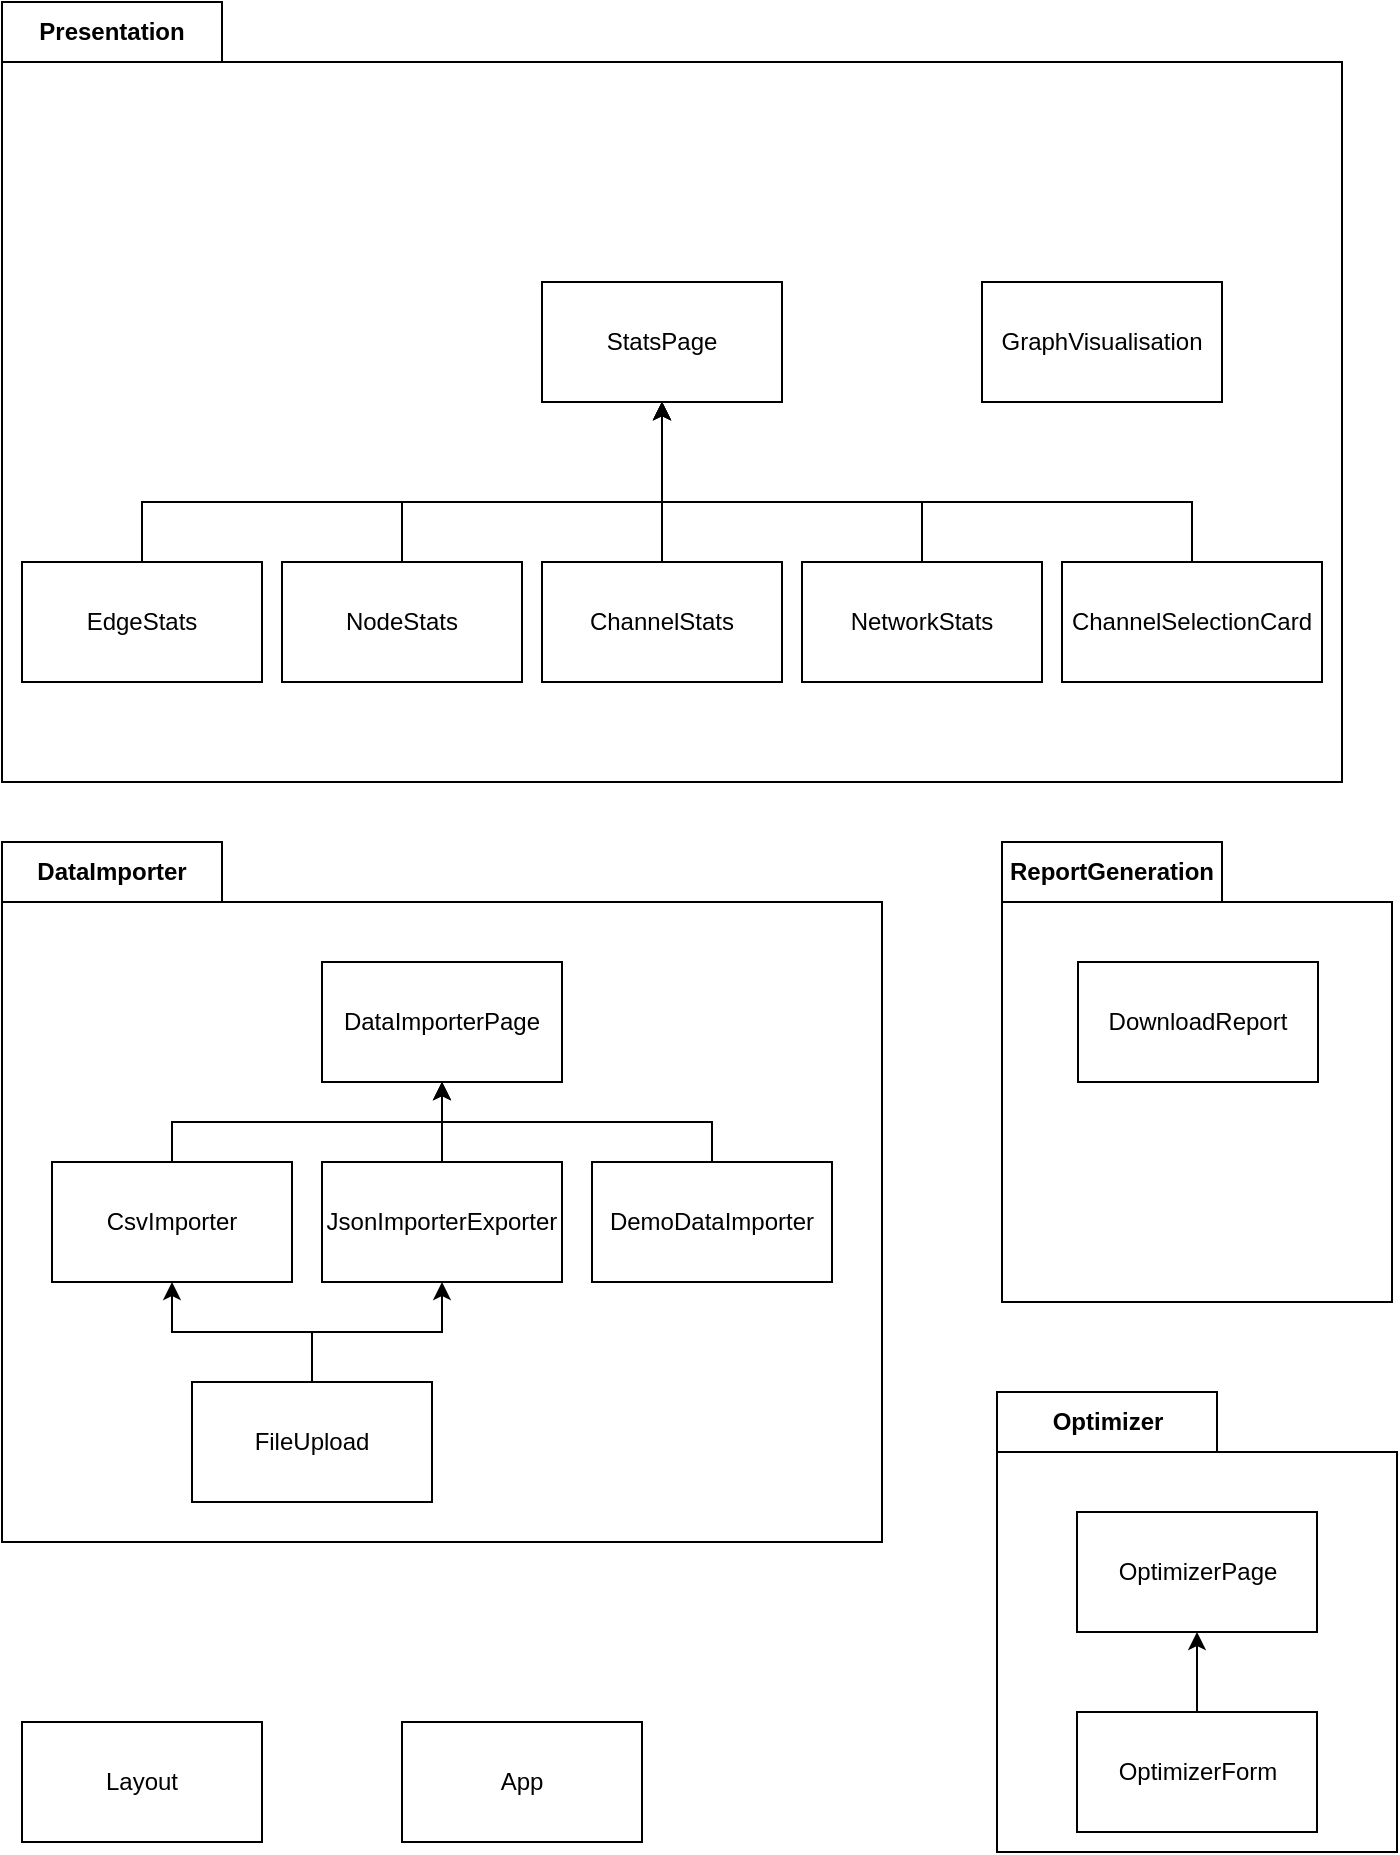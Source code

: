 <mxfile version="24.7.17">
  <diagram name="Page-1" id="RY3iYXmSxKGuXbKDtTaA">
    <mxGraphModel dx="1234" dy="1132" grid="1" gridSize="10" guides="1" tooltips="1" connect="1" arrows="1" fold="1" page="1" pageScale="1" pageWidth="850" pageHeight="1100" math="0" shadow="0">
      <root>
        <mxCell id="0" />
        <mxCell id="1" parent="0" />
        <mxCell id="M8xUp1EHTqxf8q_A0PdD-12" value="Presentation" style="shape=folder;fontStyle=1;tabWidth=110;tabHeight=30;tabPosition=left;html=1;boundedLbl=1;labelInHeader=1;container=1;collapsible=0;whiteSpace=wrap;" parent="1" vertex="1">
          <mxGeometry x="80" y="50" width="670" height="390" as="geometry" />
        </mxCell>
        <mxCell id="M8xUp1EHTqxf8q_A0PdD-13" value="" style="html=1;strokeColor=none;resizeWidth=1;resizeHeight=1;fillColor=none;part=1;connectable=0;allowArrows=0;deletable=0;whiteSpace=wrap;" parent="M8xUp1EHTqxf8q_A0PdD-12" vertex="1">
          <mxGeometry width="670" height="273" relative="1" as="geometry">
            <mxPoint y="30" as="offset" />
          </mxGeometry>
        </mxCell>
        <mxCell id="M8xUp1EHTqxf8q_A0PdD-1" value="StatsPage" style="rounded=0;whiteSpace=wrap;html=1;" parent="M8xUp1EHTqxf8q_A0PdD-12" vertex="1">
          <mxGeometry x="270" y="140" width="120" height="60" as="geometry" />
        </mxCell>
        <mxCell id="M8xUp1EHTqxf8q_A0PdD-15" style="edgeStyle=orthogonalEdgeStyle;rounded=0;orthogonalLoop=1;jettySize=auto;html=1;" parent="M8xUp1EHTqxf8q_A0PdD-12" source="M8xUp1EHTqxf8q_A0PdD-2" target="M8xUp1EHTqxf8q_A0PdD-1" edge="1">
          <mxGeometry relative="1" as="geometry">
            <Array as="points">
              <mxPoint x="200" y="250" />
              <mxPoint x="330" y="250" />
            </Array>
          </mxGeometry>
        </mxCell>
        <mxCell id="M8xUp1EHTqxf8q_A0PdD-2" value="NodeStats" style="rounded=0;whiteSpace=wrap;html=1;" parent="M8xUp1EHTqxf8q_A0PdD-12" vertex="1">
          <mxGeometry x="140" y="280" width="120" height="60" as="geometry" />
        </mxCell>
        <mxCell id="M8xUp1EHTqxf8q_A0PdD-14" style="edgeStyle=orthogonalEdgeStyle;rounded=0;orthogonalLoop=1;jettySize=auto;html=1;" parent="M8xUp1EHTqxf8q_A0PdD-12" source="M8xUp1EHTqxf8q_A0PdD-3" target="M8xUp1EHTqxf8q_A0PdD-1" edge="1">
          <mxGeometry relative="1" as="geometry">
            <Array as="points">
              <mxPoint x="70" y="250" />
              <mxPoint x="330" y="250" />
            </Array>
          </mxGeometry>
        </mxCell>
        <mxCell id="M8xUp1EHTqxf8q_A0PdD-3" value="EdgeStats" style="rounded=0;whiteSpace=wrap;html=1;" parent="M8xUp1EHTqxf8q_A0PdD-12" vertex="1">
          <mxGeometry x="10" y="280" width="120" height="60" as="geometry" />
        </mxCell>
        <mxCell id="M8xUp1EHTqxf8q_A0PdD-16" value="" style="edgeStyle=orthogonalEdgeStyle;rounded=0;orthogonalLoop=1;jettySize=auto;html=1;" parent="M8xUp1EHTqxf8q_A0PdD-12" source="M8xUp1EHTqxf8q_A0PdD-4" target="M8xUp1EHTqxf8q_A0PdD-1" edge="1">
          <mxGeometry relative="1" as="geometry" />
        </mxCell>
        <mxCell id="M8xUp1EHTqxf8q_A0PdD-4" value="ChannelStats" style="rounded=0;whiteSpace=wrap;html=1;" parent="M8xUp1EHTqxf8q_A0PdD-12" vertex="1">
          <mxGeometry x="270" y="280" width="120" height="60" as="geometry" />
        </mxCell>
        <mxCell id="M8xUp1EHTqxf8q_A0PdD-17" style="edgeStyle=orthogonalEdgeStyle;rounded=0;orthogonalLoop=1;jettySize=auto;html=1;" parent="M8xUp1EHTqxf8q_A0PdD-12" source="M8xUp1EHTqxf8q_A0PdD-8" target="M8xUp1EHTqxf8q_A0PdD-1" edge="1">
          <mxGeometry relative="1" as="geometry">
            <Array as="points">
              <mxPoint x="460" y="250" />
              <mxPoint x="330" y="250" />
            </Array>
          </mxGeometry>
        </mxCell>
        <mxCell id="M8xUp1EHTqxf8q_A0PdD-8" value="NetworkStats" style="rounded=0;whiteSpace=wrap;html=1;" parent="M8xUp1EHTqxf8q_A0PdD-12" vertex="1">
          <mxGeometry x="400" y="280" width="120" height="60" as="geometry" />
        </mxCell>
        <mxCell id="M8xUp1EHTqxf8q_A0PdD-18" style="edgeStyle=orthogonalEdgeStyle;rounded=0;orthogonalLoop=1;jettySize=auto;html=1;" parent="M8xUp1EHTqxf8q_A0PdD-12" source="M8xUp1EHTqxf8q_A0PdD-9" target="M8xUp1EHTqxf8q_A0PdD-1" edge="1">
          <mxGeometry relative="1" as="geometry">
            <Array as="points">
              <mxPoint x="595" y="250" />
              <mxPoint x="330" y="250" />
            </Array>
          </mxGeometry>
        </mxCell>
        <mxCell id="M8xUp1EHTqxf8q_A0PdD-9" value="ChannelSelectionCard" style="rounded=0;whiteSpace=wrap;html=1;" parent="M8xUp1EHTqxf8q_A0PdD-12" vertex="1">
          <mxGeometry x="530" y="280" width="130" height="60" as="geometry" />
        </mxCell>
        <mxCell id="M8xUp1EHTqxf8q_A0PdD-10" value="GraphVisualisation" style="rounded=0;whiteSpace=wrap;html=1;" parent="M8xUp1EHTqxf8q_A0PdD-12" vertex="1">
          <mxGeometry x="490" y="140" width="120" height="60" as="geometry" />
        </mxCell>
        <mxCell id="M8xUp1EHTqxf8q_A0PdD-19" value="Optimizer" style="shape=folder;fontStyle=1;tabWidth=110;tabHeight=30;tabPosition=left;html=1;boundedLbl=1;labelInHeader=1;container=1;collapsible=0;whiteSpace=wrap;" parent="1" vertex="1">
          <mxGeometry x="577.5" y="745" width="200" height="230" as="geometry" />
        </mxCell>
        <mxCell id="M8xUp1EHTqxf8q_A0PdD-20" value="" style="html=1;strokeColor=none;resizeWidth=1;resizeHeight=1;fillColor=none;part=1;connectable=0;allowArrows=0;deletable=0;whiteSpace=wrap;" parent="M8xUp1EHTqxf8q_A0PdD-19" vertex="1">
          <mxGeometry width="200" height="161" relative="1" as="geometry">
            <mxPoint y="30" as="offset" />
          </mxGeometry>
        </mxCell>
        <mxCell id="M8xUp1EHTqxf8q_A0PdD-21" value="OptimizerPage" style="rounded=0;whiteSpace=wrap;html=1;" parent="M8xUp1EHTqxf8q_A0PdD-19" vertex="1">
          <mxGeometry x="40" y="60" width="120" height="60" as="geometry" />
        </mxCell>
        <mxCell id="M8xUp1EHTqxf8q_A0PdD-23" style="edgeStyle=orthogonalEdgeStyle;rounded=0;orthogonalLoop=1;jettySize=auto;html=1;" parent="M8xUp1EHTqxf8q_A0PdD-19" source="M8xUp1EHTqxf8q_A0PdD-22" target="M8xUp1EHTqxf8q_A0PdD-21" edge="1">
          <mxGeometry relative="1" as="geometry" />
        </mxCell>
        <mxCell id="M8xUp1EHTqxf8q_A0PdD-22" value="OptimizerForm" style="rounded=0;whiteSpace=wrap;html=1;" parent="M8xUp1EHTqxf8q_A0PdD-19" vertex="1">
          <mxGeometry x="40" y="160" width="120" height="60" as="geometry" />
        </mxCell>
        <mxCell id="M8xUp1EHTqxf8q_A0PdD-24" value="DataImporter" style="shape=folder;fontStyle=1;tabWidth=110;tabHeight=30;tabPosition=left;html=1;boundedLbl=1;labelInHeader=1;container=1;collapsible=0;whiteSpace=wrap;" parent="1" vertex="1">
          <mxGeometry x="80" y="470" width="440" height="350" as="geometry" />
        </mxCell>
        <mxCell id="M8xUp1EHTqxf8q_A0PdD-25" value="" style="html=1;strokeColor=none;resizeWidth=1;resizeHeight=1;fillColor=none;part=1;connectable=0;allowArrows=0;deletable=0;whiteSpace=wrap;" parent="M8xUp1EHTqxf8q_A0PdD-24" vertex="1">
          <mxGeometry width="440" height="245.0" relative="1" as="geometry">
            <mxPoint y="30" as="offset" />
          </mxGeometry>
        </mxCell>
        <mxCell id="hyH4VmHqNobSmBaKlYAV-9" style="edgeStyle=orthogonalEdgeStyle;rounded=0;orthogonalLoop=1;jettySize=auto;html=1;" edge="1" parent="M8xUp1EHTqxf8q_A0PdD-24" source="hyH4VmHqNobSmBaKlYAV-1" target="M8xUp1EHTqxf8q_A0PdD-26">
          <mxGeometry relative="1" as="geometry">
            <Array as="points">
              <mxPoint x="355" y="140" />
              <mxPoint x="220" y="140" />
            </Array>
          </mxGeometry>
        </mxCell>
        <mxCell id="hyH4VmHqNobSmBaKlYAV-1" value="DemoDataImporter" style="rounded=0;whiteSpace=wrap;html=1;" vertex="1" parent="M8xUp1EHTqxf8q_A0PdD-24">
          <mxGeometry x="295" y="160" width="120" height="60" as="geometry" />
        </mxCell>
        <mxCell id="hyH4VmHqNobSmBaKlYAV-5" style="edgeStyle=orthogonalEdgeStyle;rounded=0;orthogonalLoop=1;jettySize=auto;html=1;" edge="1" parent="M8xUp1EHTqxf8q_A0PdD-24" source="hyH4VmHqNobSmBaKlYAV-2" target="hyH4VmHqNobSmBaKlYAV-4">
          <mxGeometry relative="1" as="geometry" />
        </mxCell>
        <mxCell id="hyH4VmHqNobSmBaKlYAV-6" style="edgeStyle=orthogonalEdgeStyle;rounded=0;orthogonalLoop=1;jettySize=auto;html=1;" edge="1" parent="M8xUp1EHTqxf8q_A0PdD-24" source="hyH4VmHqNobSmBaKlYAV-2" target="hyH4VmHqNobSmBaKlYAV-3">
          <mxGeometry relative="1" as="geometry" />
        </mxCell>
        <mxCell id="hyH4VmHqNobSmBaKlYAV-2" value="FileUpload" style="rounded=0;whiteSpace=wrap;html=1;" vertex="1" parent="M8xUp1EHTqxf8q_A0PdD-24">
          <mxGeometry x="95" y="270" width="120" height="60" as="geometry" />
        </mxCell>
        <mxCell id="hyH4VmHqNobSmBaKlYAV-8" value="" style="edgeStyle=orthogonalEdgeStyle;rounded=0;orthogonalLoop=1;jettySize=auto;html=1;" edge="1" parent="M8xUp1EHTqxf8q_A0PdD-24" source="hyH4VmHqNobSmBaKlYAV-3" target="M8xUp1EHTqxf8q_A0PdD-26">
          <mxGeometry relative="1" as="geometry" />
        </mxCell>
        <mxCell id="hyH4VmHqNobSmBaKlYAV-3" value="JsonImporterExporter" style="rounded=0;whiteSpace=wrap;html=1;" vertex="1" parent="M8xUp1EHTqxf8q_A0PdD-24">
          <mxGeometry x="160" y="160" width="120" height="60" as="geometry" />
        </mxCell>
        <mxCell id="hyH4VmHqNobSmBaKlYAV-7" style="edgeStyle=orthogonalEdgeStyle;rounded=0;orthogonalLoop=1;jettySize=auto;html=1;" edge="1" parent="M8xUp1EHTqxf8q_A0PdD-24" source="hyH4VmHqNobSmBaKlYAV-4" target="M8xUp1EHTqxf8q_A0PdD-26">
          <mxGeometry relative="1" as="geometry">
            <Array as="points">
              <mxPoint x="85" y="140" />
              <mxPoint x="220" y="140" />
            </Array>
          </mxGeometry>
        </mxCell>
        <mxCell id="hyH4VmHqNobSmBaKlYAV-4" value="CsvImporter" style="rounded=0;whiteSpace=wrap;html=1;" vertex="1" parent="M8xUp1EHTqxf8q_A0PdD-24">
          <mxGeometry x="25" y="160" width="120" height="60" as="geometry" />
        </mxCell>
        <mxCell id="M8xUp1EHTqxf8q_A0PdD-26" value="DataImporterPage" style="rounded=0;whiteSpace=wrap;html=1;" parent="M8xUp1EHTqxf8q_A0PdD-24" vertex="1">
          <mxGeometry x="160" y="60" width="120" height="60" as="geometry" />
        </mxCell>
        <mxCell id="M8xUp1EHTqxf8q_A0PdD-29" value="ReportGeneration" style="shape=folder;fontStyle=1;tabWidth=110;tabHeight=30;tabPosition=left;html=1;boundedLbl=1;labelInHeader=1;container=1;collapsible=0;whiteSpace=wrap;" parent="1" vertex="1">
          <mxGeometry x="580" y="470" width="195" height="230" as="geometry" />
        </mxCell>
        <mxCell id="M8xUp1EHTqxf8q_A0PdD-30" value="" style="html=1;strokeColor=none;resizeWidth=1;resizeHeight=1;fillColor=none;part=1;connectable=0;allowArrows=0;deletable=0;whiteSpace=wrap;" parent="M8xUp1EHTqxf8q_A0PdD-29" vertex="1">
          <mxGeometry width="195" height="161" relative="1" as="geometry">
            <mxPoint y="30" as="offset" />
          </mxGeometry>
        </mxCell>
        <mxCell id="M8xUp1EHTqxf8q_A0PdD-31" value="DownloadReport" style="rounded=0;whiteSpace=wrap;html=1;" parent="M8xUp1EHTqxf8q_A0PdD-29" vertex="1">
          <mxGeometry x="38" y="60" width="120" height="60" as="geometry" />
        </mxCell>
        <mxCell id="M8xUp1EHTqxf8q_A0PdD-32" value="App" style="rounded=0;whiteSpace=wrap;html=1;" parent="1" vertex="1">
          <mxGeometry x="280" y="910" width="120" height="60" as="geometry" />
        </mxCell>
        <mxCell id="M8xUp1EHTqxf8q_A0PdD-33" value="Layout" style="rounded=0;whiteSpace=wrap;html=1;" parent="1" vertex="1">
          <mxGeometry x="90" y="910" width="120" height="60" as="geometry" />
        </mxCell>
      </root>
    </mxGraphModel>
  </diagram>
</mxfile>

